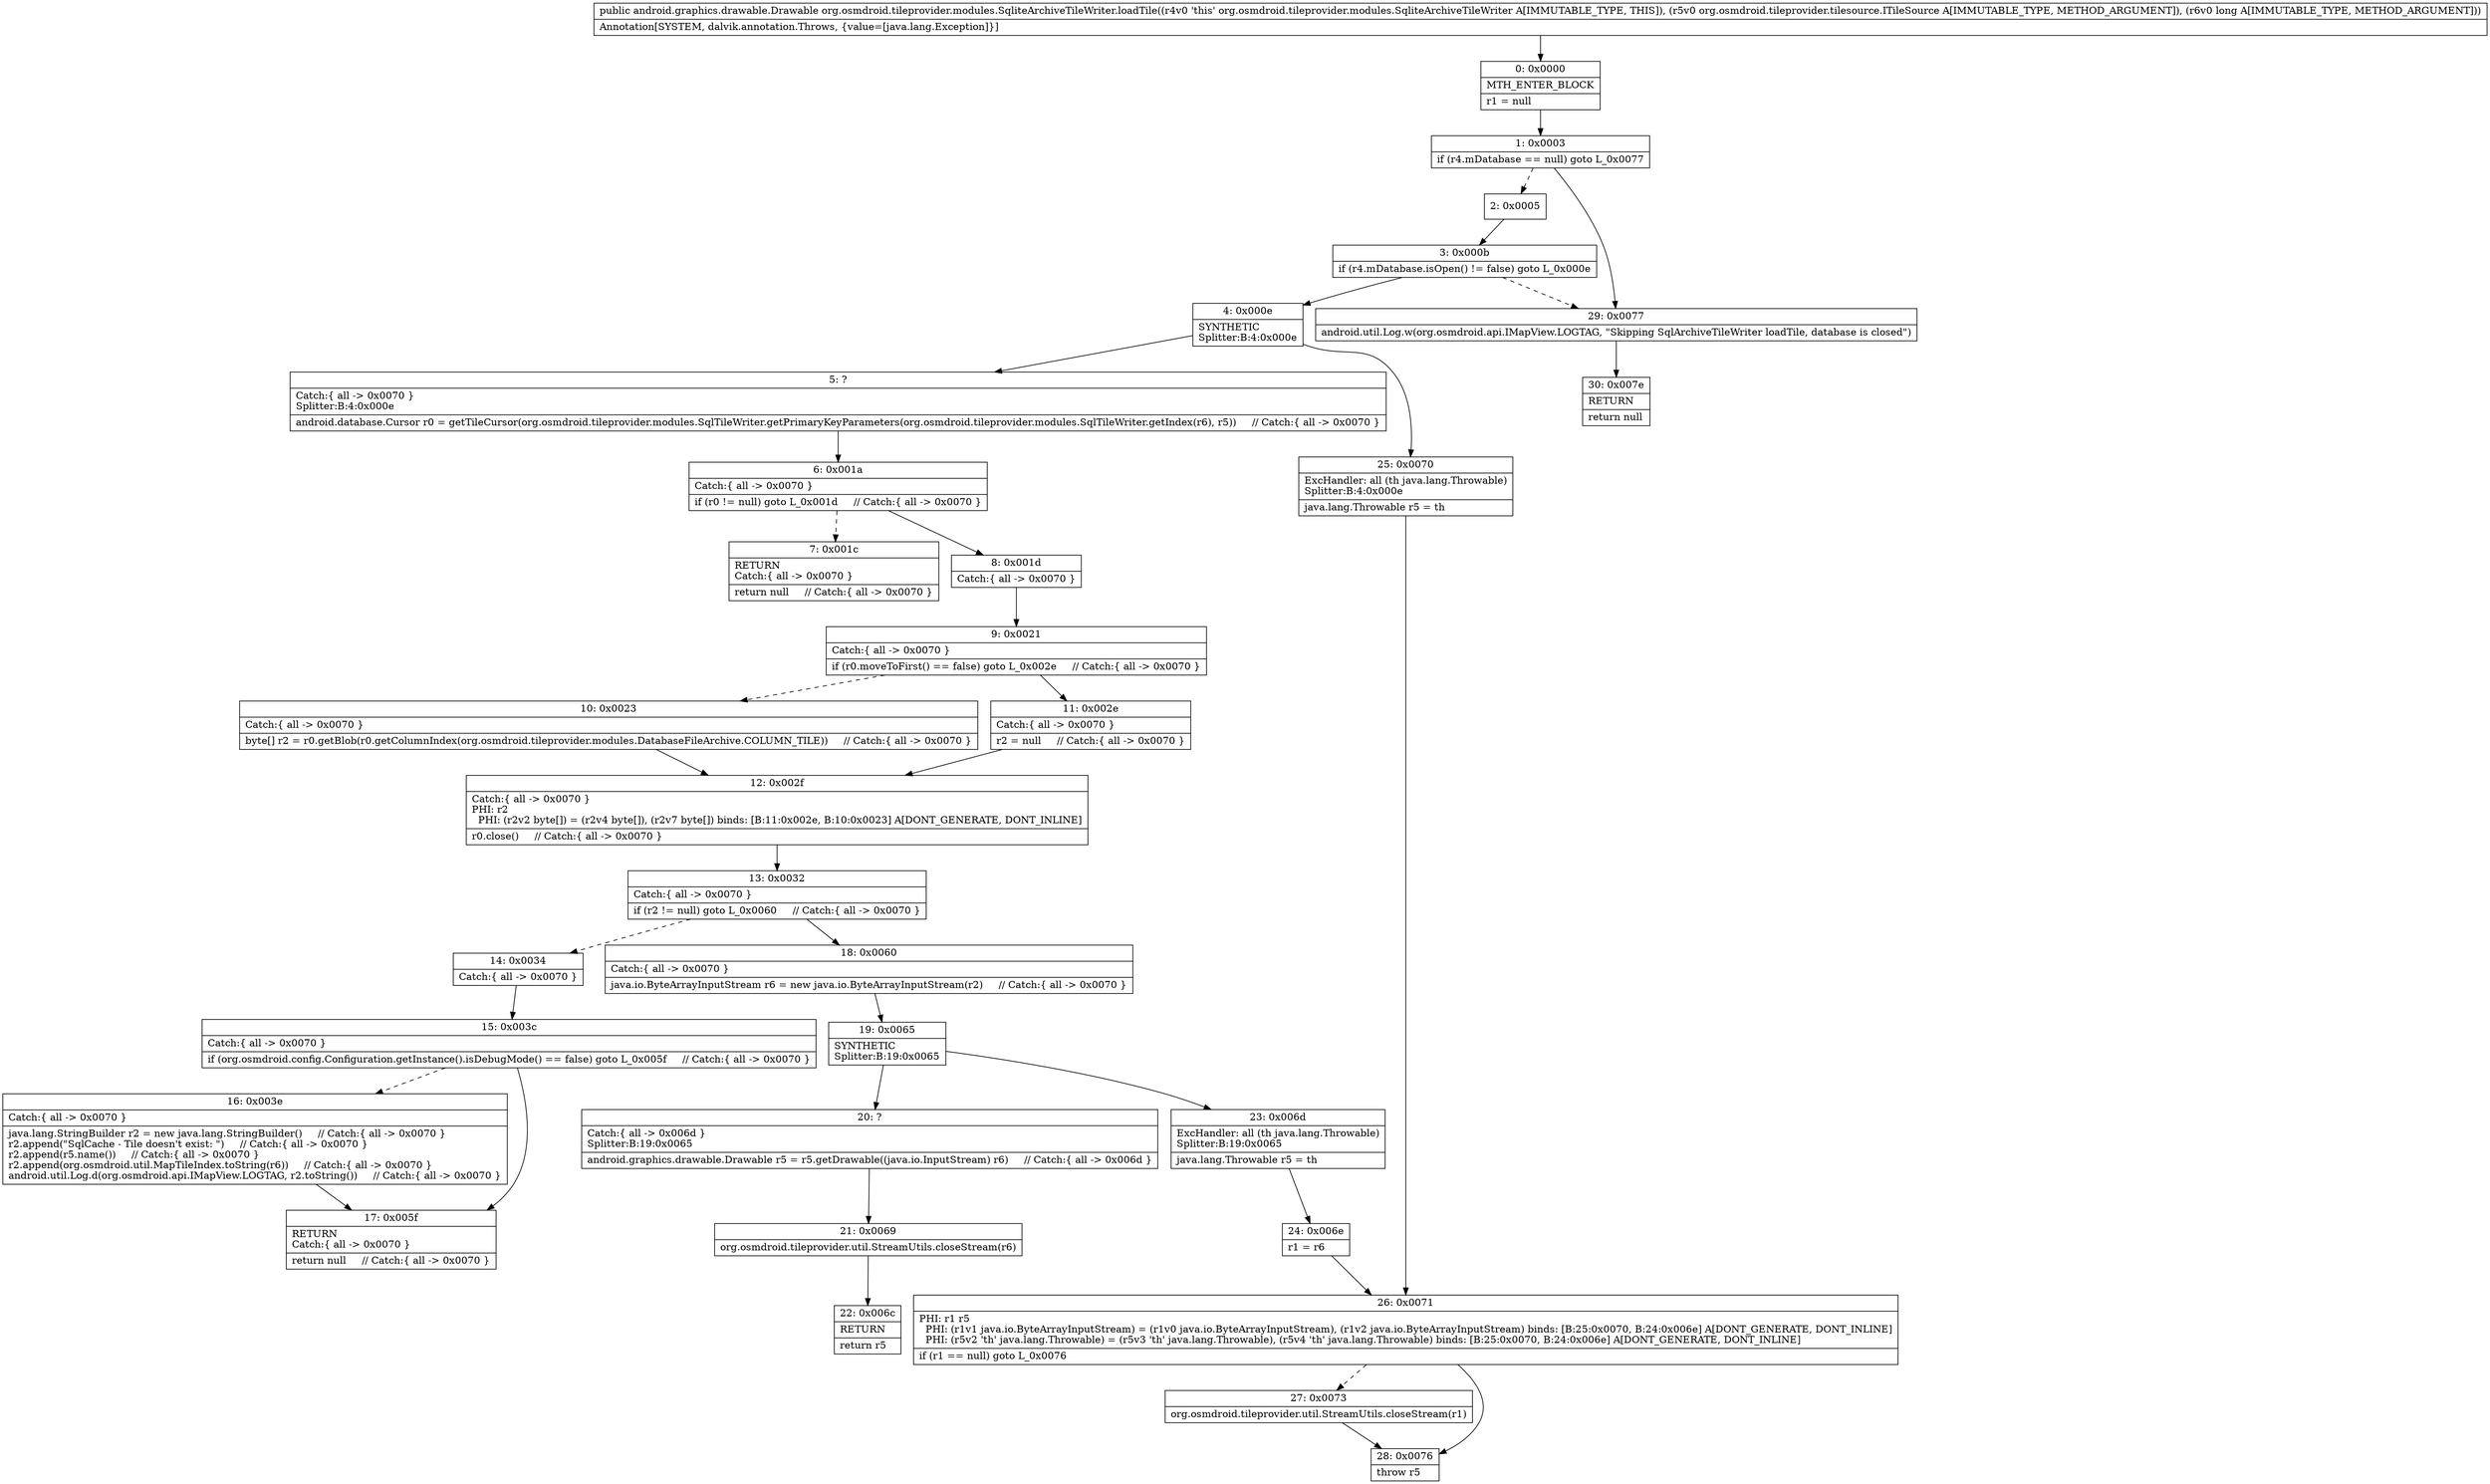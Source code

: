 digraph "CFG fororg.osmdroid.tileprovider.modules.SqliteArchiveTileWriter.loadTile(Lorg\/osmdroid\/tileprovider\/tilesource\/ITileSource;J)Landroid\/graphics\/drawable\/Drawable;" {
Node_0 [shape=record,label="{0\:\ 0x0000|MTH_ENTER_BLOCK\l|r1 = null\l}"];
Node_1 [shape=record,label="{1\:\ 0x0003|if (r4.mDatabase == null) goto L_0x0077\l}"];
Node_2 [shape=record,label="{2\:\ 0x0005}"];
Node_3 [shape=record,label="{3\:\ 0x000b|if (r4.mDatabase.isOpen() != false) goto L_0x000e\l}"];
Node_4 [shape=record,label="{4\:\ 0x000e|SYNTHETIC\lSplitter:B:4:0x000e\l}"];
Node_5 [shape=record,label="{5\:\ ?|Catch:\{ all \-\> 0x0070 \}\lSplitter:B:4:0x000e\l|android.database.Cursor r0 = getTileCursor(org.osmdroid.tileprovider.modules.SqlTileWriter.getPrimaryKeyParameters(org.osmdroid.tileprovider.modules.SqlTileWriter.getIndex(r6), r5))     \/\/ Catch:\{ all \-\> 0x0070 \}\l}"];
Node_6 [shape=record,label="{6\:\ 0x001a|Catch:\{ all \-\> 0x0070 \}\l|if (r0 != null) goto L_0x001d     \/\/ Catch:\{ all \-\> 0x0070 \}\l}"];
Node_7 [shape=record,label="{7\:\ 0x001c|RETURN\lCatch:\{ all \-\> 0x0070 \}\l|return null     \/\/ Catch:\{ all \-\> 0x0070 \}\l}"];
Node_8 [shape=record,label="{8\:\ 0x001d|Catch:\{ all \-\> 0x0070 \}\l}"];
Node_9 [shape=record,label="{9\:\ 0x0021|Catch:\{ all \-\> 0x0070 \}\l|if (r0.moveToFirst() == false) goto L_0x002e     \/\/ Catch:\{ all \-\> 0x0070 \}\l}"];
Node_10 [shape=record,label="{10\:\ 0x0023|Catch:\{ all \-\> 0x0070 \}\l|byte[] r2 = r0.getBlob(r0.getColumnIndex(org.osmdroid.tileprovider.modules.DatabaseFileArchive.COLUMN_TILE))     \/\/ Catch:\{ all \-\> 0x0070 \}\l}"];
Node_11 [shape=record,label="{11\:\ 0x002e|Catch:\{ all \-\> 0x0070 \}\l|r2 = null     \/\/ Catch:\{ all \-\> 0x0070 \}\l}"];
Node_12 [shape=record,label="{12\:\ 0x002f|Catch:\{ all \-\> 0x0070 \}\lPHI: r2 \l  PHI: (r2v2 byte[]) = (r2v4 byte[]), (r2v7 byte[]) binds: [B:11:0x002e, B:10:0x0023] A[DONT_GENERATE, DONT_INLINE]\l|r0.close()     \/\/ Catch:\{ all \-\> 0x0070 \}\l}"];
Node_13 [shape=record,label="{13\:\ 0x0032|Catch:\{ all \-\> 0x0070 \}\l|if (r2 != null) goto L_0x0060     \/\/ Catch:\{ all \-\> 0x0070 \}\l}"];
Node_14 [shape=record,label="{14\:\ 0x0034|Catch:\{ all \-\> 0x0070 \}\l}"];
Node_15 [shape=record,label="{15\:\ 0x003c|Catch:\{ all \-\> 0x0070 \}\l|if (org.osmdroid.config.Configuration.getInstance().isDebugMode() == false) goto L_0x005f     \/\/ Catch:\{ all \-\> 0x0070 \}\l}"];
Node_16 [shape=record,label="{16\:\ 0x003e|Catch:\{ all \-\> 0x0070 \}\l|java.lang.StringBuilder r2 = new java.lang.StringBuilder()     \/\/ Catch:\{ all \-\> 0x0070 \}\lr2.append(\"SqlCache \- Tile doesn't exist: \")     \/\/ Catch:\{ all \-\> 0x0070 \}\lr2.append(r5.name())     \/\/ Catch:\{ all \-\> 0x0070 \}\lr2.append(org.osmdroid.util.MapTileIndex.toString(r6))     \/\/ Catch:\{ all \-\> 0x0070 \}\landroid.util.Log.d(org.osmdroid.api.IMapView.LOGTAG, r2.toString())     \/\/ Catch:\{ all \-\> 0x0070 \}\l}"];
Node_17 [shape=record,label="{17\:\ 0x005f|RETURN\lCatch:\{ all \-\> 0x0070 \}\l|return null     \/\/ Catch:\{ all \-\> 0x0070 \}\l}"];
Node_18 [shape=record,label="{18\:\ 0x0060|Catch:\{ all \-\> 0x0070 \}\l|java.io.ByteArrayInputStream r6 = new java.io.ByteArrayInputStream(r2)     \/\/ Catch:\{ all \-\> 0x0070 \}\l}"];
Node_19 [shape=record,label="{19\:\ 0x0065|SYNTHETIC\lSplitter:B:19:0x0065\l}"];
Node_20 [shape=record,label="{20\:\ ?|Catch:\{ all \-\> 0x006d \}\lSplitter:B:19:0x0065\l|android.graphics.drawable.Drawable r5 = r5.getDrawable((java.io.InputStream) r6)     \/\/ Catch:\{ all \-\> 0x006d \}\l}"];
Node_21 [shape=record,label="{21\:\ 0x0069|org.osmdroid.tileprovider.util.StreamUtils.closeStream(r6)\l}"];
Node_22 [shape=record,label="{22\:\ 0x006c|RETURN\l|return r5\l}"];
Node_23 [shape=record,label="{23\:\ 0x006d|ExcHandler: all (th java.lang.Throwable)\lSplitter:B:19:0x0065\l|java.lang.Throwable r5 = th\l}"];
Node_24 [shape=record,label="{24\:\ 0x006e|r1 = r6\l}"];
Node_25 [shape=record,label="{25\:\ 0x0070|ExcHandler: all (th java.lang.Throwable)\lSplitter:B:4:0x000e\l|java.lang.Throwable r5 = th\l}"];
Node_26 [shape=record,label="{26\:\ 0x0071|PHI: r1 r5 \l  PHI: (r1v1 java.io.ByteArrayInputStream) = (r1v0 java.io.ByteArrayInputStream), (r1v2 java.io.ByteArrayInputStream) binds: [B:25:0x0070, B:24:0x006e] A[DONT_GENERATE, DONT_INLINE]\l  PHI: (r5v2 'th' java.lang.Throwable) = (r5v3 'th' java.lang.Throwable), (r5v4 'th' java.lang.Throwable) binds: [B:25:0x0070, B:24:0x006e] A[DONT_GENERATE, DONT_INLINE]\l|if (r1 == null) goto L_0x0076\l}"];
Node_27 [shape=record,label="{27\:\ 0x0073|org.osmdroid.tileprovider.util.StreamUtils.closeStream(r1)\l}"];
Node_28 [shape=record,label="{28\:\ 0x0076|throw r5\l}"];
Node_29 [shape=record,label="{29\:\ 0x0077|android.util.Log.w(org.osmdroid.api.IMapView.LOGTAG, \"Skipping SqlArchiveTileWriter loadTile, database is closed\")\l}"];
Node_30 [shape=record,label="{30\:\ 0x007e|RETURN\l|return null\l}"];
MethodNode[shape=record,label="{public android.graphics.drawable.Drawable org.osmdroid.tileprovider.modules.SqliteArchiveTileWriter.loadTile((r4v0 'this' org.osmdroid.tileprovider.modules.SqliteArchiveTileWriter A[IMMUTABLE_TYPE, THIS]), (r5v0 org.osmdroid.tileprovider.tilesource.ITileSource A[IMMUTABLE_TYPE, METHOD_ARGUMENT]), (r6v0 long A[IMMUTABLE_TYPE, METHOD_ARGUMENT]))  | Annotation[SYSTEM, dalvik.annotation.Throws, \{value=[java.lang.Exception]\}]\l}"];
MethodNode -> Node_0;
Node_0 -> Node_1;
Node_1 -> Node_2[style=dashed];
Node_1 -> Node_29;
Node_2 -> Node_3;
Node_3 -> Node_4;
Node_3 -> Node_29[style=dashed];
Node_4 -> Node_5;
Node_4 -> Node_25;
Node_5 -> Node_6;
Node_6 -> Node_7[style=dashed];
Node_6 -> Node_8;
Node_8 -> Node_9;
Node_9 -> Node_10[style=dashed];
Node_9 -> Node_11;
Node_10 -> Node_12;
Node_11 -> Node_12;
Node_12 -> Node_13;
Node_13 -> Node_14[style=dashed];
Node_13 -> Node_18;
Node_14 -> Node_15;
Node_15 -> Node_16[style=dashed];
Node_15 -> Node_17;
Node_16 -> Node_17;
Node_18 -> Node_19;
Node_19 -> Node_20;
Node_19 -> Node_23;
Node_20 -> Node_21;
Node_21 -> Node_22;
Node_23 -> Node_24;
Node_24 -> Node_26;
Node_25 -> Node_26;
Node_26 -> Node_27[style=dashed];
Node_26 -> Node_28;
Node_27 -> Node_28;
Node_29 -> Node_30;
}

